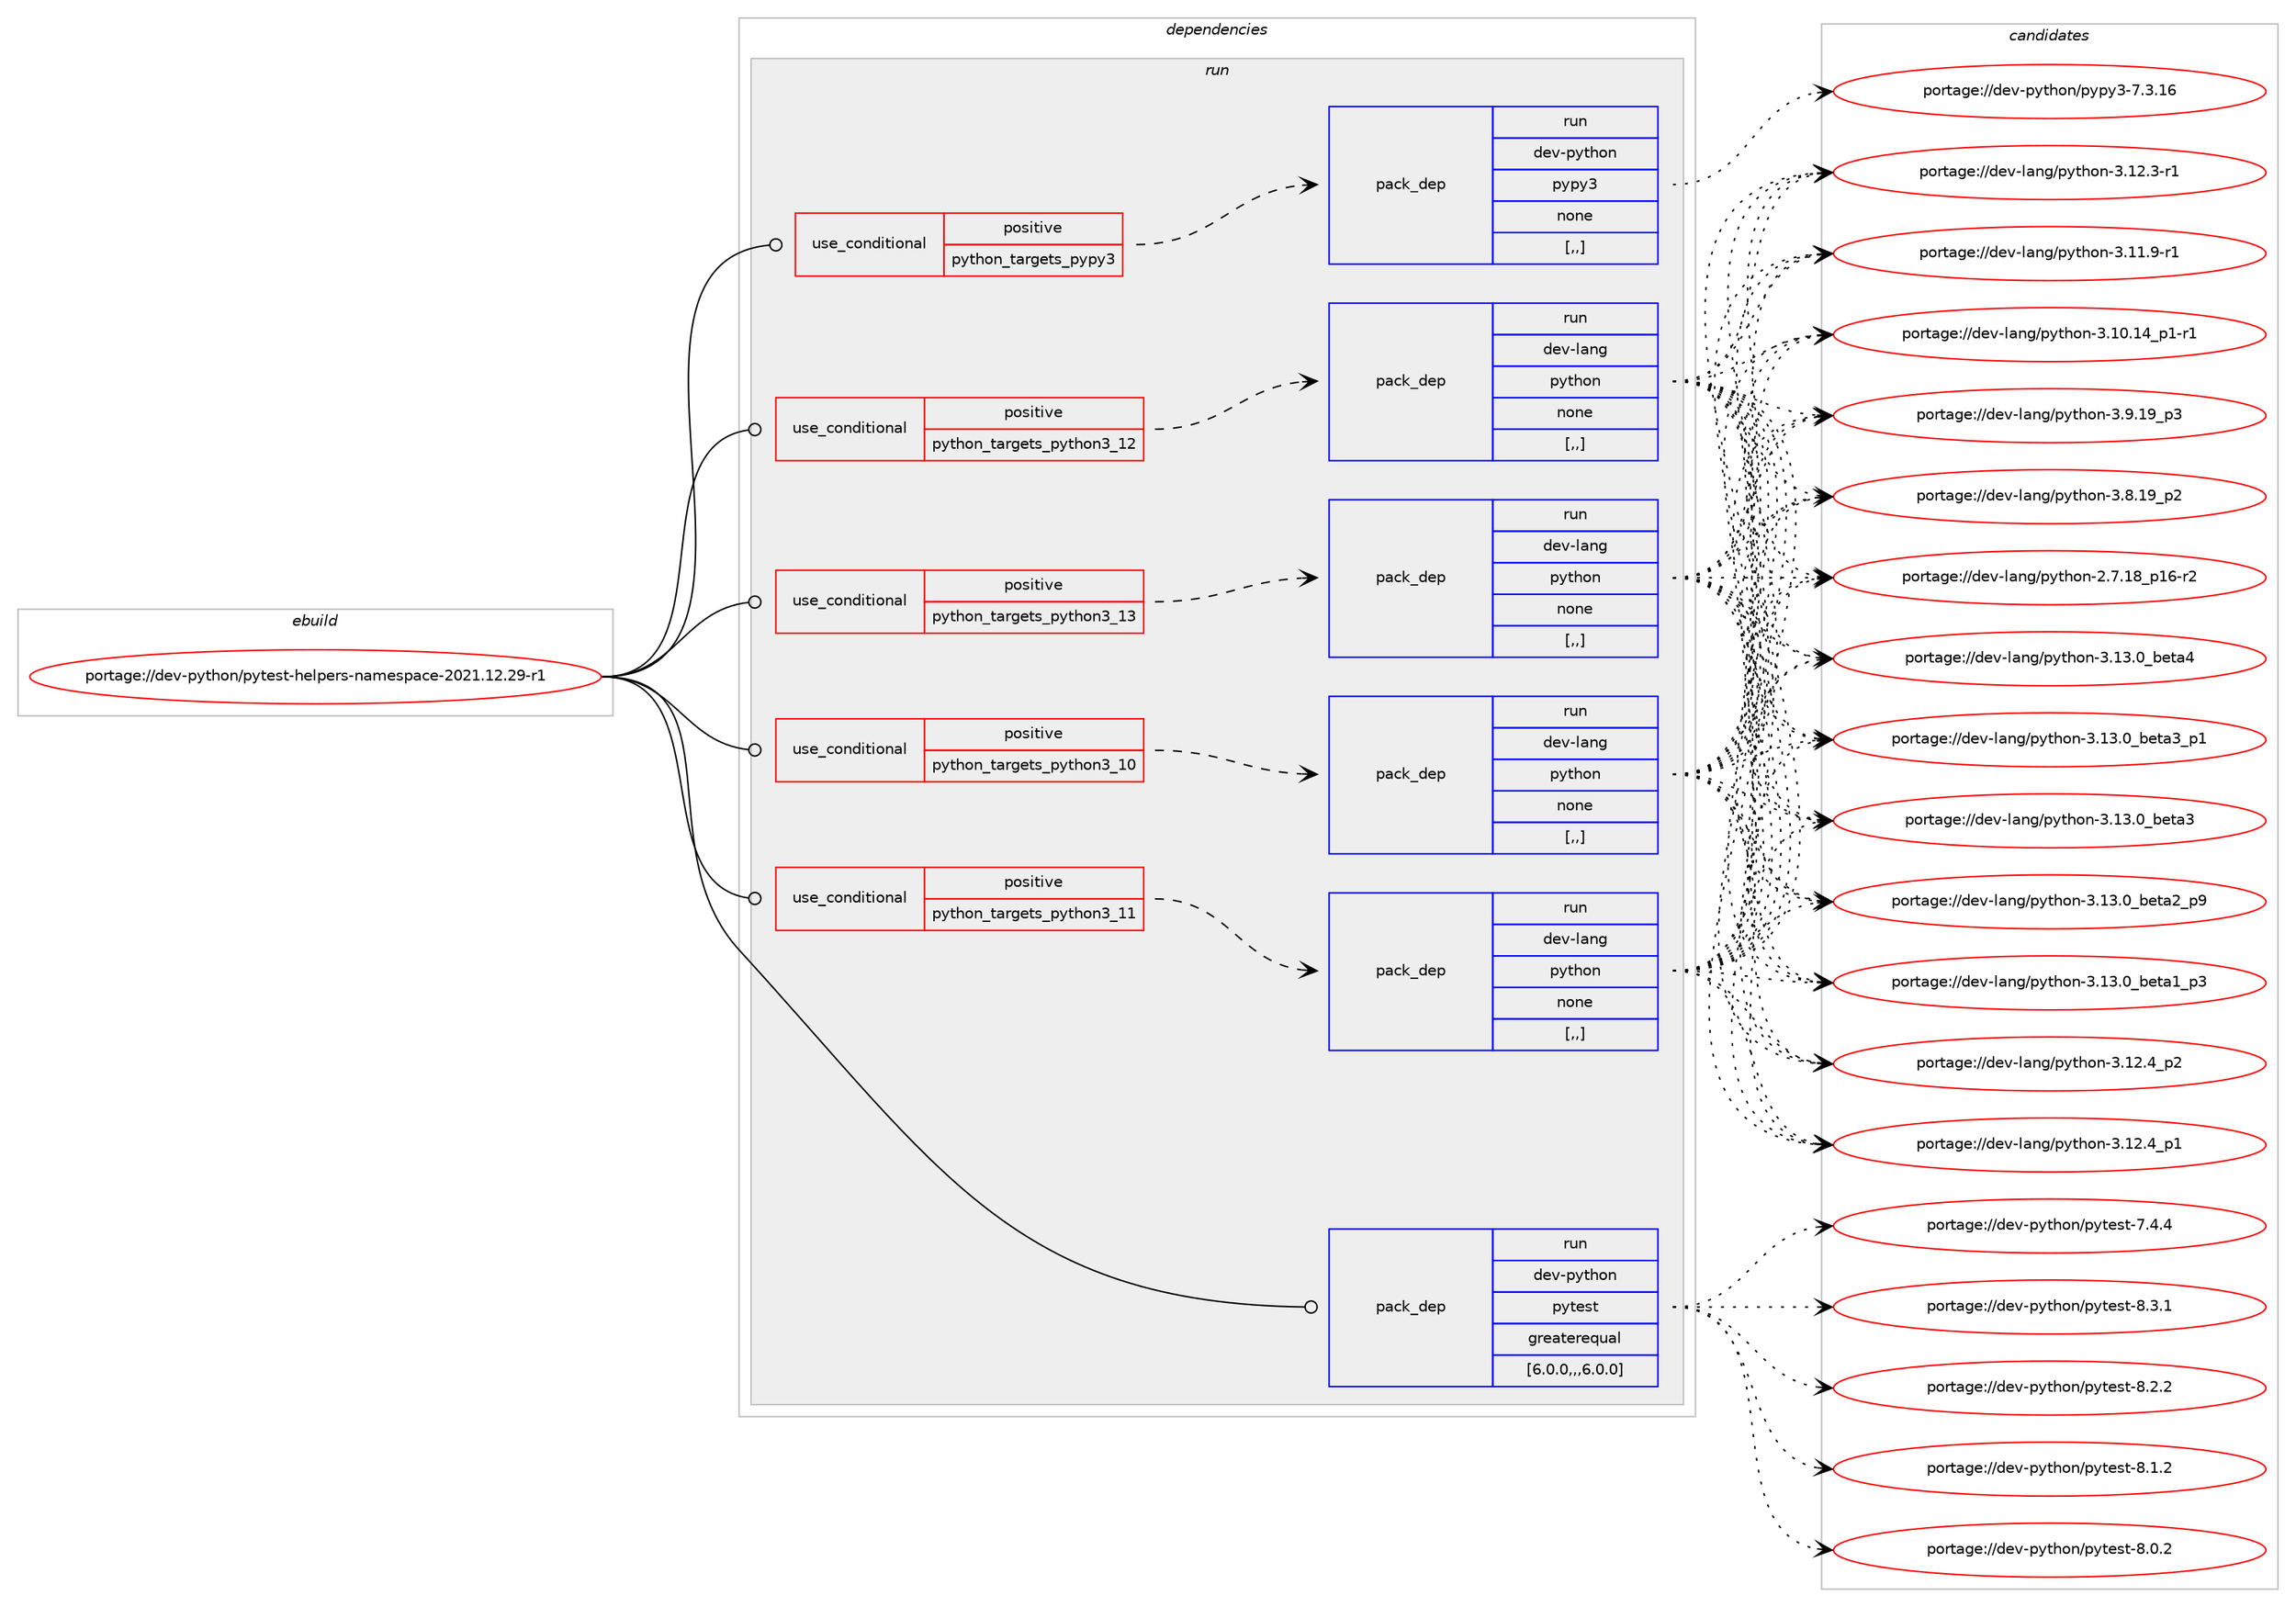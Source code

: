 digraph prolog {

# *************
# Graph options
# *************

newrank=true;
concentrate=true;
compound=true;
graph [rankdir=LR,fontname=Helvetica,fontsize=10,ranksep=1.5];#, ranksep=2.5, nodesep=0.2];
edge  [arrowhead=vee];
node  [fontname=Helvetica,fontsize=10];

# **********
# The ebuild
# **********

subgraph cluster_leftcol {
color=gray;
label=<<i>ebuild</i>>;
id [label="portage://dev-python/pytest-helpers-namespace-2021.12.29-r1", color=red, width=4, href="../dev-python/pytest-helpers-namespace-2021.12.29-r1.svg"];
}

# ****************
# The dependencies
# ****************

subgraph cluster_midcol {
color=gray;
label=<<i>dependencies</i>>;
subgraph cluster_compile {
fillcolor="#eeeeee";
style=filled;
label=<<i>compile</i>>;
}
subgraph cluster_compileandrun {
fillcolor="#eeeeee";
style=filled;
label=<<i>compile and run</i>>;
}
subgraph cluster_run {
fillcolor="#eeeeee";
style=filled;
label=<<i>run</i>>;
subgraph cond38231 {
dependency159908 [label=<<TABLE BORDER="0" CELLBORDER="1" CELLSPACING="0" CELLPADDING="4"><TR><TD ROWSPAN="3" CELLPADDING="10">use_conditional</TD></TR><TR><TD>positive</TD></TR><TR><TD>python_targets_pypy3</TD></TR></TABLE>>, shape=none, color=red];
subgraph pack120404 {
dependency159909 [label=<<TABLE BORDER="0" CELLBORDER="1" CELLSPACING="0" CELLPADDING="4" WIDTH="220"><TR><TD ROWSPAN="6" CELLPADDING="30">pack_dep</TD></TR><TR><TD WIDTH="110">run</TD></TR><TR><TD>dev-python</TD></TR><TR><TD>pypy3</TD></TR><TR><TD>none</TD></TR><TR><TD>[,,]</TD></TR></TABLE>>, shape=none, color=blue];
}
dependency159908:e -> dependency159909:w [weight=20,style="dashed",arrowhead="vee"];
}
id:e -> dependency159908:w [weight=20,style="solid",arrowhead="odot"];
subgraph cond38232 {
dependency159910 [label=<<TABLE BORDER="0" CELLBORDER="1" CELLSPACING="0" CELLPADDING="4"><TR><TD ROWSPAN="3" CELLPADDING="10">use_conditional</TD></TR><TR><TD>positive</TD></TR><TR><TD>python_targets_python3_10</TD></TR></TABLE>>, shape=none, color=red];
subgraph pack120405 {
dependency159911 [label=<<TABLE BORDER="0" CELLBORDER="1" CELLSPACING="0" CELLPADDING="4" WIDTH="220"><TR><TD ROWSPAN="6" CELLPADDING="30">pack_dep</TD></TR><TR><TD WIDTH="110">run</TD></TR><TR><TD>dev-lang</TD></TR><TR><TD>python</TD></TR><TR><TD>none</TD></TR><TR><TD>[,,]</TD></TR></TABLE>>, shape=none, color=blue];
}
dependency159910:e -> dependency159911:w [weight=20,style="dashed",arrowhead="vee"];
}
id:e -> dependency159910:w [weight=20,style="solid",arrowhead="odot"];
subgraph cond38233 {
dependency159912 [label=<<TABLE BORDER="0" CELLBORDER="1" CELLSPACING="0" CELLPADDING="4"><TR><TD ROWSPAN="3" CELLPADDING="10">use_conditional</TD></TR><TR><TD>positive</TD></TR><TR><TD>python_targets_python3_11</TD></TR></TABLE>>, shape=none, color=red];
subgraph pack120406 {
dependency159913 [label=<<TABLE BORDER="0" CELLBORDER="1" CELLSPACING="0" CELLPADDING="4" WIDTH="220"><TR><TD ROWSPAN="6" CELLPADDING="30">pack_dep</TD></TR><TR><TD WIDTH="110">run</TD></TR><TR><TD>dev-lang</TD></TR><TR><TD>python</TD></TR><TR><TD>none</TD></TR><TR><TD>[,,]</TD></TR></TABLE>>, shape=none, color=blue];
}
dependency159912:e -> dependency159913:w [weight=20,style="dashed",arrowhead="vee"];
}
id:e -> dependency159912:w [weight=20,style="solid",arrowhead="odot"];
subgraph cond38234 {
dependency159914 [label=<<TABLE BORDER="0" CELLBORDER="1" CELLSPACING="0" CELLPADDING="4"><TR><TD ROWSPAN="3" CELLPADDING="10">use_conditional</TD></TR><TR><TD>positive</TD></TR><TR><TD>python_targets_python3_12</TD></TR></TABLE>>, shape=none, color=red];
subgraph pack120407 {
dependency159915 [label=<<TABLE BORDER="0" CELLBORDER="1" CELLSPACING="0" CELLPADDING="4" WIDTH="220"><TR><TD ROWSPAN="6" CELLPADDING="30">pack_dep</TD></TR><TR><TD WIDTH="110">run</TD></TR><TR><TD>dev-lang</TD></TR><TR><TD>python</TD></TR><TR><TD>none</TD></TR><TR><TD>[,,]</TD></TR></TABLE>>, shape=none, color=blue];
}
dependency159914:e -> dependency159915:w [weight=20,style="dashed",arrowhead="vee"];
}
id:e -> dependency159914:w [weight=20,style="solid",arrowhead="odot"];
subgraph cond38235 {
dependency159916 [label=<<TABLE BORDER="0" CELLBORDER="1" CELLSPACING="0" CELLPADDING="4"><TR><TD ROWSPAN="3" CELLPADDING="10">use_conditional</TD></TR><TR><TD>positive</TD></TR><TR><TD>python_targets_python3_13</TD></TR></TABLE>>, shape=none, color=red];
subgraph pack120408 {
dependency159917 [label=<<TABLE BORDER="0" CELLBORDER="1" CELLSPACING="0" CELLPADDING="4" WIDTH="220"><TR><TD ROWSPAN="6" CELLPADDING="30">pack_dep</TD></TR><TR><TD WIDTH="110">run</TD></TR><TR><TD>dev-lang</TD></TR><TR><TD>python</TD></TR><TR><TD>none</TD></TR><TR><TD>[,,]</TD></TR></TABLE>>, shape=none, color=blue];
}
dependency159916:e -> dependency159917:w [weight=20,style="dashed",arrowhead="vee"];
}
id:e -> dependency159916:w [weight=20,style="solid",arrowhead="odot"];
subgraph pack120409 {
dependency159918 [label=<<TABLE BORDER="0" CELLBORDER="1" CELLSPACING="0" CELLPADDING="4" WIDTH="220"><TR><TD ROWSPAN="6" CELLPADDING="30">pack_dep</TD></TR><TR><TD WIDTH="110">run</TD></TR><TR><TD>dev-python</TD></TR><TR><TD>pytest</TD></TR><TR><TD>greaterequal</TD></TR><TR><TD>[6.0.0,,,6.0.0]</TD></TR></TABLE>>, shape=none, color=blue];
}
id:e -> dependency159918:w [weight=20,style="solid",arrowhead="odot"];
}
}

# **************
# The candidates
# **************

subgraph cluster_choices {
rank=same;
color=gray;
label=<<i>candidates</i>>;

subgraph choice120404 {
color=black;
nodesep=1;
choice10010111845112121116104111110471121211121215145554651464954 [label="portage://dev-python/pypy3-7.3.16", color=red, width=4,href="../dev-python/pypy3-7.3.16.svg"];
dependency159909:e -> choice10010111845112121116104111110471121211121215145554651464954:w [style=dotted,weight="100"];
}
subgraph choice120405 {
color=black;
nodesep=1;
choice1001011184510897110103471121211161041111104551464951464895981011169752 [label="portage://dev-lang/python-3.13.0_beta4", color=red, width=4,href="../dev-lang/python-3.13.0_beta4.svg"];
choice10010111845108971101034711212111610411111045514649514648959810111697519511249 [label="portage://dev-lang/python-3.13.0_beta3_p1", color=red, width=4,href="../dev-lang/python-3.13.0_beta3_p1.svg"];
choice1001011184510897110103471121211161041111104551464951464895981011169751 [label="portage://dev-lang/python-3.13.0_beta3", color=red, width=4,href="../dev-lang/python-3.13.0_beta3.svg"];
choice10010111845108971101034711212111610411111045514649514648959810111697509511257 [label="portage://dev-lang/python-3.13.0_beta2_p9", color=red, width=4,href="../dev-lang/python-3.13.0_beta2_p9.svg"];
choice10010111845108971101034711212111610411111045514649514648959810111697499511251 [label="portage://dev-lang/python-3.13.0_beta1_p3", color=red, width=4,href="../dev-lang/python-3.13.0_beta1_p3.svg"];
choice100101118451089711010347112121116104111110455146495046529511250 [label="portage://dev-lang/python-3.12.4_p2", color=red, width=4,href="../dev-lang/python-3.12.4_p2.svg"];
choice100101118451089711010347112121116104111110455146495046529511249 [label="portage://dev-lang/python-3.12.4_p1", color=red, width=4,href="../dev-lang/python-3.12.4_p1.svg"];
choice100101118451089711010347112121116104111110455146495046514511449 [label="portage://dev-lang/python-3.12.3-r1", color=red, width=4,href="../dev-lang/python-3.12.3-r1.svg"];
choice100101118451089711010347112121116104111110455146494946574511449 [label="portage://dev-lang/python-3.11.9-r1", color=red, width=4,href="../dev-lang/python-3.11.9-r1.svg"];
choice100101118451089711010347112121116104111110455146494846495295112494511449 [label="portage://dev-lang/python-3.10.14_p1-r1", color=red, width=4,href="../dev-lang/python-3.10.14_p1-r1.svg"];
choice100101118451089711010347112121116104111110455146574649579511251 [label="portage://dev-lang/python-3.9.19_p3", color=red, width=4,href="../dev-lang/python-3.9.19_p3.svg"];
choice100101118451089711010347112121116104111110455146564649579511250 [label="portage://dev-lang/python-3.8.19_p2", color=red, width=4,href="../dev-lang/python-3.8.19_p2.svg"];
choice100101118451089711010347112121116104111110455046554649569511249544511450 [label="portage://dev-lang/python-2.7.18_p16-r2", color=red, width=4,href="../dev-lang/python-2.7.18_p16-r2.svg"];
dependency159911:e -> choice1001011184510897110103471121211161041111104551464951464895981011169752:w [style=dotted,weight="100"];
dependency159911:e -> choice10010111845108971101034711212111610411111045514649514648959810111697519511249:w [style=dotted,weight="100"];
dependency159911:e -> choice1001011184510897110103471121211161041111104551464951464895981011169751:w [style=dotted,weight="100"];
dependency159911:e -> choice10010111845108971101034711212111610411111045514649514648959810111697509511257:w [style=dotted,weight="100"];
dependency159911:e -> choice10010111845108971101034711212111610411111045514649514648959810111697499511251:w [style=dotted,weight="100"];
dependency159911:e -> choice100101118451089711010347112121116104111110455146495046529511250:w [style=dotted,weight="100"];
dependency159911:e -> choice100101118451089711010347112121116104111110455146495046529511249:w [style=dotted,weight="100"];
dependency159911:e -> choice100101118451089711010347112121116104111110455146495046514511449:w [style=dotted,weight="100"];
dependency159911:e -> choice100101118451089711010347112121116104111110455146494946574511449:w [style=dotted,weight="100"];
dependency159911:e -> choice100101118451089711010347112121116104111110455146494846495295112494511449:w [style=dotted,weight="100"];
dependency159911:e -> choice100101118451089711010347112121116104111110455146574649579511251:w [style=dotted,weight="100"];
dependency159911:e -> choice100101118451089711010347112121116104111110455146564649579511250:w [style=dotted,weight="100"];
dependency159911:e -> choice100101118451089711010347112121116104111110455046554649569511249544511450:w [style=dotted,weight="100"];
}
subgraph choice120406 {
color=black;
nodesep=1;
choice1001011184510897110103471121211161041111104551464951464895981011169752 [label="portage://dev-lang/python-3.13.0_beta4", color=red, width=4,href="../dev-lang/python-3.13.0_beta4.svg"];
choice10010111845108971101034711212111610411111045514649514648959810111697519511249 [label="portage://dev-lang/python-3.13.0_beta3_p1", color=red, width=4,href="../dev-lang/python-3.13.0_beta3_p1.svg"];
choice1001011184510897110103471121211161041111104551464951464895981011169751 [label="portage://dev-lang/python-3.13.0_beta3", color=red, width=4,href="../dev-lang/python-3.13.0_beta3.svg"];
choice10010111845108971101034711212111610411111045514649514648959810111697509511257 [label="portage://dev-lang/python-3.13.0_beta2_p9", color=red, width=4,href="../dev-lang/python-3.13.0_beta2_p9.svg"];
choice10010111845108971101034711212111610411111045514649514648959810111697499511251 [label="portage://dev-lang/python-3.13.0_beta1_p3", color=red, width=4,href="../dev-lang/python-3.13.0_beta1_p3.svg"];
choice100101118451089711010347112121116104111110455146495046529511250 [label="portage://dev-lang/python-3.12.4_p2", color=red, width=4,href="../dev-lang/python-3.12.4_p2.svg"];
choice100101118451089711010347112121116104111110455146495046529511249 [label="portage://dev-lang/python-3.12.4_p1", color=red, width=4,href="../dev-lang/python-3.12.4_p1.svg"];
choice100101118451089711010347112121116104111110455146495046514511449 [label="portage://dev-lang/python-3.12.3-r1", color=red, width=4,href="../dev-lang/python-3.12.3-r1.svg"];
choice100101118451089711010347112121116104111110455146494946574511449 [label="portage://dev-lang/python-3.11.9-r1", color=red, width=4,href="../dev-lang/python-3.11.9-r1.svg"];
choice100101118451089711010347112121116104111110455146494846495295112494511449 [label="portage://dev-lang/python-3.10.14_p1-r1", color=red, width=4,href="../dev-lang/python-3.10.14_p1-r1.svg"];
choice100101118451089711010347112121116104111110455146574649579511251 [label="portage://dev-lang/python-3.9.19_p3", color=red, width=4,href="../dev-lang/python-3.9.19_p3.svg"];
choice100101118451089711010347112121116104111110455146564649579511250 [label="portage://dev-lang/python-3.8.19_p2", color=red, width=4,href="../dev-lang/python-3.8.19_p2.svg"];
choice100101118451089711010347112121116104111110455046554649569511249544511450 [label="portage://dev-lang/python-2.7.18_p16-r2", color=red, width=4,href="../dev-lang/python-2.7.18_p16-r2.svg"];
dependency159913:e -> choice1001011184510897110103471121211161041111104551464951464895981011169752:w [style=dotted,weight="100"];
dependency159913:e -> choice10010111845108971101034711212111610411111045514649514648959810111697519511249:w [style=dotted,weight="100"];
dependency159913:e -> choice1001011184510897110103471121211161041111104551464951464895981011169751:w [style=dotted,weight="100"];
dependency159913:e -> choice10010111845108971101034711212111610411111045514649514648959810111697509511257:w [style=dotted,weight="100"];
dependency159913:e -> choice10010111845108971101034711212111610411111045514649514648959810111697499511251:w [style=dotted,weight="100"];
dependency159913:e -> choice100101118451089711010347112121116104111110455146495046529511250:w [style=dotted,weight="100"];
dependency159913:e -> choice100101118451089711010347112121116104111110455146495046529511249:w [style=dotted,weight="100"];
dependency159913:e -> choice100101118451089711010347112121116104111110455146495046514511449:w [style=dotted,weight="100"];
dependency159913:e -> choice100101118451089711010347112121116104111110455146494946574511449:w [style=dotted,weight="100"];
dependency159913:e -> choice100101118451089711010347112121116104111110455146494846495295112494511449:w [style=dotted,weight="100"];
dependency159913:e -> choice100101118451089711010347112121116104111110455146574649579511251:w [style=dotted,weight="100"];
dependency159913:e -> choice100101118451089711010347112121116104111110455146564649579511250:w [style=dotted,weight="100"];
dependency159913:e -> choice100101118451089711010347112121116104111110455046554649569511249544511450:w [style=dotted,weight="100"];
}
subgraph choice120407 {
color=black;
nodesep=1;
choice1001011184510897110103471121211161041111104551464951464895981011169752 [label="portage://dev-lang/python-3.13.0_beta4", color=red, width=4,href="../dev-lang/python-3.13.0_beta4.svg"];
choice10010111845108971101034711212111610411111045514649514648959810111697519511249 [label="portage://dev-lang/python-3.13.0_beta3_p1", color=red, width=4,href="../dev-lang/python-3.13.0_beta3_p1.svg"];
choice1001011184510897110103471121211161041111104551464951464895981011169751 [label="portage://dev-lang/python-3.13.0_beta3", color=red, width=4,href="../dev-lang/python-3.13.0_beta3.svg"];
choice10010111845108971101034711212111610411111045514649514648959810111697509511257 [label="portage://dev-lang/python-3.13.0_beta2_p9", color=red, width=4,href="../dev-lang/python-3.13.0_beta2_p9.svg"];
choice10010111845108971101034711212111610411111045514649514648959810111697499511251 [label="portage://dev-lang/python-3.13.0_beta1_p3", color=red, width=4,href="../dev-lang/python-3.13.0_beta1_p3.svg"];
choice100101118451089711010347112121116104111110455146495046529511250 [label="portage://dev-lang/python-3.12.4_p2", color=red, width=4,href="../dev-lang/python-3.12.4_p2.svg"];
choice100101118451089711010347112121116104111110455146495046529511249 [label="portage://dev-lang/python-3.12.4_p1", color=red, width=4,href="../dev-lang/python-3.12.4_p1.svg"];
choice100101118451089711010347112121116104111110455146495046514511449 [label="portage://dev-lang/python-3.12.3-r1", color=red, width=4,href="../dev-lang/python-3.12.3-r1.svg"];
choice100101118451089711010347112121116104111110455146494946574511449 [label="portage://dev-lang/python-3.11.9-r1", color=red, width=4,href="../dev-lang/python-3.11.9-r1.svg"];
choice100101118451089711010347112121116104111110455146494846495295112494511449 [label="portage://dev-lang/python-3.10.14_p1-r1", color=red, width=4,href="../dev-lang/python-3.10.14_p1-r1.svg"];
choice100101118451089711010347112121116104111110455146574649579511251 [label="portage://dev-lang/python-3.9.19_p3", color=red, width=4,href="../dev-lang/python-3.9.19_p3.svg"];
choice100101118451089711010347112121116104111110455146564649579511250 [label="portage://dev-lang/python-3.8.19_p2", color=red, width=4,href="../dev-lang/python-3.8.19_p2.svg"];
choice100101118451089711010347112121116104111110455046554649569511249544511450 [label="portage://dev-lang/python-2.7.18_p16-r2", color=red, width=4,href="../dev-lang/python-2.7.18_p16-r2.svg"];
dependency159915:e -> choice1001011184510897110103471121211161041111104551464951464895981011169752:w [style=dotted,weight="100"];
dependency159915:e -> choice10010111845108971101034711212111610411111045514649514648959810111697519511249:w [style=dotted,weight="100"];
dependency159915:e -> choice1001011184510897110103471121211161041111104551464951464895981011169751:w [style=dotted,weight="100"];
dependency159915:e -> choice10010111845108971101034711212111610411111045514649514648959810111697509511257:w [style=dotted,weight="100"];
dependency159915:e -> choice10010111845108971101034711212111610411111045514649514648959810111697499511251:w [style=dotted,weight="100"];
dependency159915:e -> choice100101118451089711010347112121116104111110455146495046529511250:w [style=dotted,weight="100"];
dependency159915:e -> choice100101118451089711010347112121116104111110455146495046529511249:w [style=dotted,weight="100"];
dependency159915:e -> choice100101118451089711010347112121116104111110455146495046514511449:w [style=dotted,weight="100"];
dependency159915:e -> choice100101118451089711010347112121116104111110455146494946574511449:w [style=dotted,weight="100"];
dependency159915:e -> choice100101118451089711010347112121116104111110455146494846495295112494511449:w [style=dotted,weight="100"];
dependency159915:e -> choice100101118451089711010347112121116104111110455146574649579511251:w [style=dotted,weight="100"];
dependency159915:e -> choice100101118451089711010347112121116104111110455146564649579511250:w [style=dotted,weight="100"];
dependency159915:e -> choice100101118451089711010347112121116104111110455046554649569511249544511450:w [style=dotted,weight="100"];
}
subgraph choice120408 {
color=black;
nodesep=1;
choice1001011184510897110103471121211161041111104551464951464895981011169752 [label="portage://dev-lang/python-3.13.0_beta4", color=red, width=4,href="../dev-lang/python-3.13.0_beta4.svg"];
choice10010111845108971101034711212111610411111045514649514648959810111697519511249 [label="portage://dev-lang/python-3.13.0_beta3_p1", color=red, width=4,href="../dev-lang/python-3.13.0_beta3_p1.svg"];
choice1001011184510897110103471121211161041111104551464951464895981011169751 [label="portage://dev-lang/python-3.13.0_beta3", color=red, width=4,href="../dev-lang/python-3.13.0_beta3.svg"];
choice10010111845108971101034711212111610411111045514649514648959810111697509511257 [label="portage://dev-lang/python-3.13.0_beta2_p9", color=red, width=4,href="../dev-lang/python-3.13.0_beta2_p9.svg"];
choice10010111845108971101034711212111610411111045514649514648959810111697499511251 [label="portage://dev-lang/python-3.13.0_beta1_p3", color=red, width=4,href="../dev-lang/python-3.13.0_beta1_p3.svg"];
choice100101118451089711010347112121116104111110455146495046529511250 [label="portage://dev-lang/python-3.12.4_p2", color=red, width=4,href="../dev-lang/python-3.12.4_p2.svg"];
choice100101118451089711010347112121116104111110455146495046529511249 [label="portage://dev-lang/python-3.12.4_p1", color=red, width=4,href="../dev-lang/python-3.12.4_p1.svg"];
choice100101118451089711010347112121116104111110455146495046514511449 [label="portage://dev-lang/python-3.12.3-r1", color=red, width=4,href="../dev-lang/python-3.12.3-r1.svg"];
choice100101118451089711010347112121116104111110455146494946574511449 [label="portage://dev-lang/python-3.11.9-r1", color=red, width=4,href="../dev-lang/python-3.11.9-r1.svg"];
choice100101118451089711010347112121116104111110455146494846495295112494511449 [label="portage://dev-lang/python-3.10.14_p1-r1", color=red, width=4,href="../dev-lang/python-3.10.14_p1-r1.svg"];
choice100101118451089711010347112121116104111110455146574649579511251 [label="portage://dev-lang/python-3.9.19_p3", color=red, width=4,href="../dev-lang/python-3.9.19_p3.svg"];
choice100101118451089711010347112121116104111110455146564649579511250 [label="portage://dev-lang/python-3.8.19_p2", color=red, width=4,href="../dev-lang/python-3.8.19_p2.svg"];
choice100101118451089711010347112121116104111110455046554649569511249544511450 [label="portage://dev-lang/python-2.7.18_p16-r2", color=red, width=4,href="../dev-lang/python-2.7.18_p16-r2.svg"];
dependency159917:e -> choice1001011184510897110103471121211161041111104551464951464895981011169752:w [style=dotted,weight="100"];
dependency159917:e -> choice10010111845108971101034711212111610411111045514649514648959810111697519511249:w [style=dotted,weight="100"];
dependency159917:e -> choice1001011184510897110103471121211161041111104551464951464895981011169751:w [style=dotted,weight="100"];
dependency159917:e -> choice10010111845108971101034711212111610411111045514649514648959810111697509511257:w [style=dotted,weight="100"];
dependency159917:e -> choice10010111845108971101034711212111610411111045514649514648959810111697499511251:w [style=dotted,weight="100"];
dependency159917:e -> choice100101118451089711010347112121116104111110455146495046529511250:w [style=dotted,weight="100"];
dependency159917:e -> choice100101118451089711010347112121116104111110455146495046529511249:w [style=dotted,weight="100"];
dependency159917:e -> choice100101118451089711010347112121116104111110455146495046514511449:w [style=dotted,weight="100"];
dependency159917:e -> choice100101118451089711010347112121116104111110455146494946574511449:w [style=dotted,weight="100"];
dependency159917:e -> choice100101118451089711010347112121116104111110455146494846495295112494511449:w [style=dotted,weight="100"];
dependency159917:e -> choice100101118451089711010347112121116104111110455146574649579511251:w [style=dotted,weight="100"];
dependency159917:e -> choice100101118451089711010347112121116104111110455146564649579511250:w [style=dotted,weight="100"];
dependency159917:e -> choice100101118451089711010347112121116104111110455046554649569511249544511450:w [style=dotted,weight="100"];
}
subgraph choice120409 {
color=black;
nodesep=1;
choice1001011184511212111610411111047112121116101115116455646514649 [label="portage://dev-python/pytest-8.3.1", color=red, width=4,href="../dev-python/pytest-8.3.1.svg"];
choice1001011184511212111610411111047112121116101115116455646504650 [label="portage://dev-python/pytest-8.2.2", color=red, width=4,href="../dev-python/pytest-8.2.2.svg"];
choice1001011184511212111610411111047112121116101115116455646494650 [label="portage://dev-python/pytest-8.1.2", color=red, width=4,href="../dev-python/pytest-8.1.2.svg"];
choice1001011184511212111610411111047112121116101115116455646484650 [label="portage://dev-python/pytest-8.0.2", color=red, width=4,href="../dev-python/pytest-8.0.2.svg"];
choice1001011184511212111610411111047112121116101115116455546524652 [label="portage://dev-python/pytest-7.4.4", color=red, width=4,href="../dev-python/pytest-7.4.4.svg"];
dependency159918:e -> choice1001011184511212111610411111047112121116101115116455646514649:w [style=dotted,weight="100"];
dependency159918:e -> choice1001011184511212111610411111047112121116101115116455646504650:w [style=dotted,weight="100"];
dependency159918:e -> choice1001011184511212111610411111047112121116101115116455646494650:w [style=dotted,weight="100"];
dependency159918:e -> choice1001011184511212111610411111047112121116101115116455646484650:w [style=dotted,weight="100"];
dependency159918:e -> choice1001011184511212111610411111047112121116101115116455546524652:w [style=dotted,weight="100"];
}
}

}
